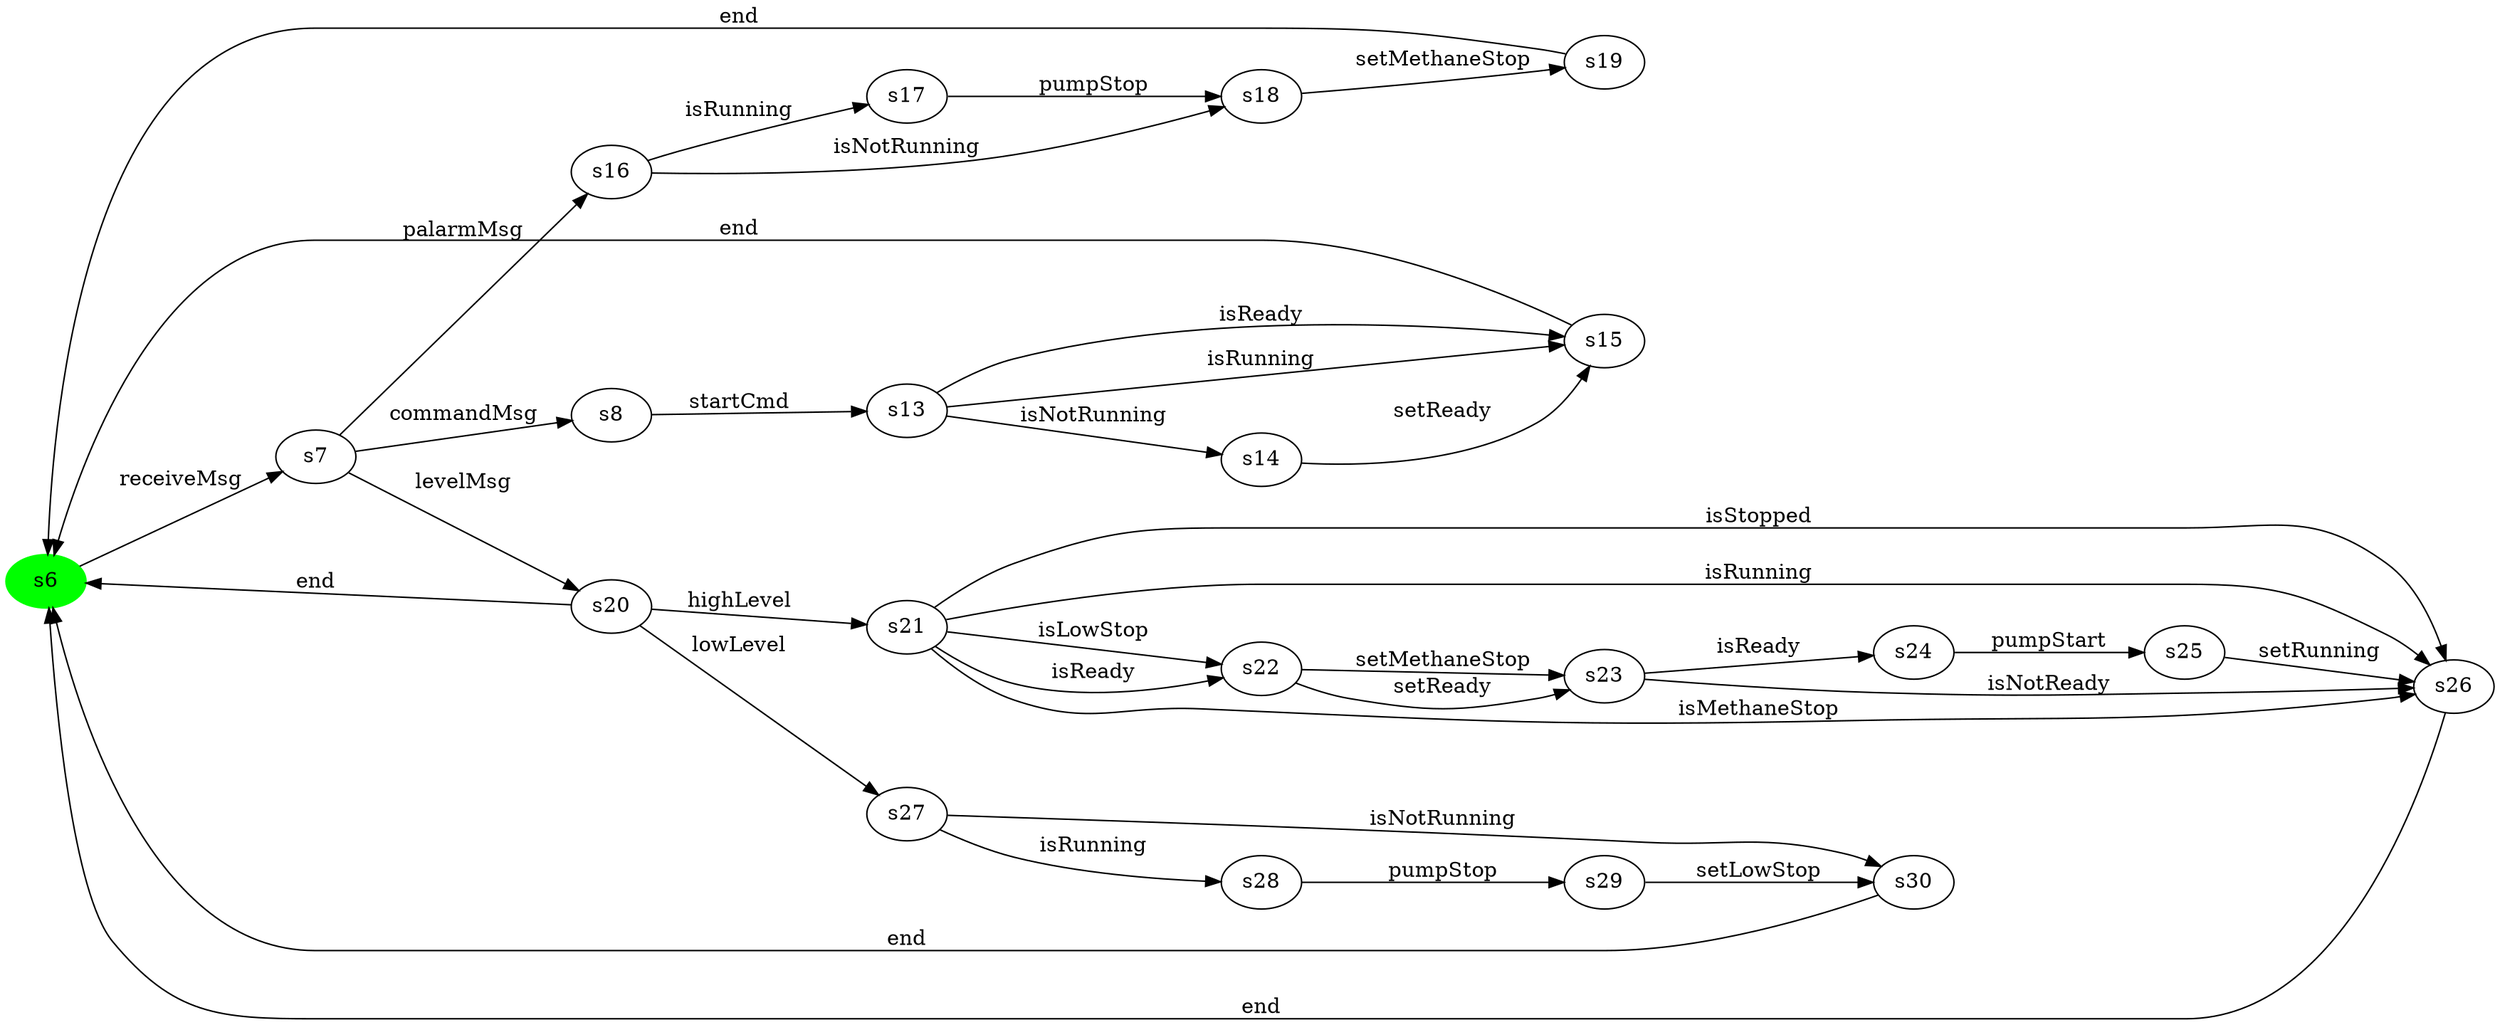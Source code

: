 digraph G {
rankdir=LR;
state0[ label = "s6", style=filled, color=green ];
state0 -> state1 [ label=" receiveMsg " ];
state1 [ label = "s7" ];
state1 -> state2 [ label=" palarmMsg " ];
state1 -> state3 [ label=" levelMsg " ];
state1 -> state4 [ label=" commandMsg " ];
state4 [ label = "s8" ];
state4 -> state5 [ label=" startCmd " ];
state3 [ label = "s20" ];
state3 -> state6 [ label=" lowLevel " ];
state3 -> state7 [ label=" highLevel " ];
state3 -> state0 [ label=" end " ];
state8 [ label = "s30" ];
state8 -> state0 [ label=" end " ];
state9 [ label = "s22" ];
state9 -> state10 [ label=" setReady " ];
state9 -> state10 [ label=" setMethaneStop " ];
state7 [ label = "s21" ];
state7 -> state11 [ label=" isMethaneStop " ];
state7 -> state11 [ label=" isStopped " ];
state7 -> state11 [ label=" isRunning " ];
state7 -> state9 [ label=" isReady " ];
state7 -> state9 [ label=" isLowStop " ];
state5 [ label = "s13" ];
state5 -> state12 [ label=" isReady " ];
state5 -> state12 [ label=" isRunning " ];
state5 -> state13 [ label=" isNotRunning " ];
state14 [ label = "s24" ];
state14 -> state15 [ label=" pumpStart " ];
state10 [ label = "s23" ];
state10 -> state11 [ label=" isNotReady " ];
state10 -> state14 [ label=" isReady " ];
state12 [ label = "s15" ];
state12 -> state0 [ label=" end " ];
state11 [ label = "s26" ];
state11 -> state0 [ label=" end " ];
state13 [ label = "s14" ];
state13 -> state12 [ label=" setReady " ];
state15 [ label = "s25" ];
state15 -> state11 [ label=" setRunning " ];
state16 [ label = "s17" ];
state16 -> state17 [ label=" pumpStop " ];
state18 [ label = "s28" ];
state18 -> state19 [ label=" pumpStop " ];
state2 [ label = "s16" ];
state2 -> state17 [ label=" isNotRunning " ];
state2 -> state16 [ label=" isRunning " ];
state6 [ label = "s27" ];
state6 -> state18 [ label=" isRunning " ];
state6 -> state8 [ label=" isNotRunning " ];
state20 [ label = "s19" ];
state20 -> state0 [ label=" end " ];
state17 [ label = "s18" ];
state17 -> state20 [ label=" setMethaneStop " ];
state19 [ label = "s29" ];
state19 -> state8 [ label=" setLowStop " ];
}
